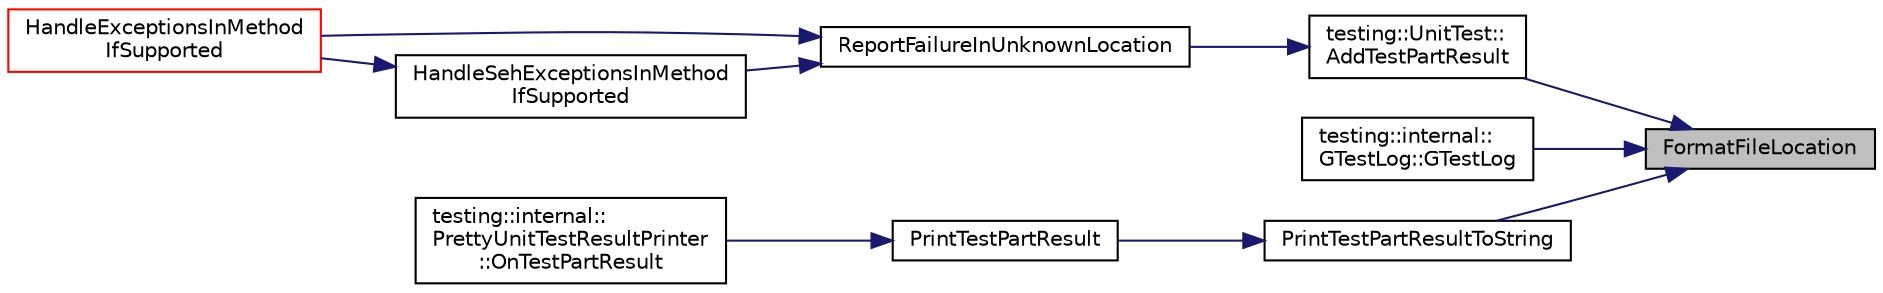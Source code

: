 digraph "FormatFileLocation"
{
 // INTERACTIVE_SVG=YES
 // LATEX_PDF_SIZE
  bgcolor="transparent";
  edge [fontname="Helvetica",fontsize="10",labelfontname="Helvetica",labelfontsize="10"];
  node [fontname="Helvetica",fontsize="10",shape=record];
  rankdir="RL";
  Node1 [label="FormatFileLocation",height=0.2,width=0.4,color="black", fillcolor="grey75", style="filled", fontcolor="black",tooltip=" "];
  Node1 -> Node2 [dir="back",color="midnightblue",fontsize="10",style="solid",fontname="Helvetica"];
  Node2 [label="testing::UnitTest::\lAddTestPartResult",height=0.2,width=0.4,color="black",URL="$d5/d21/classtesting_1_1UnitTest_ac9d74c9edbbc9f363be7633138e7ab7f.html#ac9d74c9edbbc9f363be7633138e7ab7f",tooltip=" "];
  Node2 -> Node3 [dir="back",color="midnightblue",fontsize="10",style="solid",fontname="Helvetica"];
  Node3 [label="ReportFailureInUnknownLocation",height=0.2,width=0.4,color="black",URL="$d0/da7/namespacetesting_1_1internal_a4fdfe94b1ad045e6e66e6227dd0d130d.html#a4fdfe94b1ad045e6e66e6227dd0d130d",tooltip=" "];
  Node3 -> Node4 [dir="back",color="midnightblue",fontsize="10",style="solid",fontname="Helvetica"];
  Node4 [label="HandleExceptionsInMethod\lIfSupported",height=0.2,width=0.4,color="red",URL="$d0/da7/namespacetesting_1_1internal_addb2ed165b92b74e25fe9ebe9e46b9f9.html#addb2ed165b92b74e25fe9ebe9e46b9f9",tooltip=" "];
  Node3 -> Node10 [dir="back",color="midnightblue",fontsize="10",style="solid",fontname="Helvetica"];
  Node10 [label="HandleSehExceptionsInMethod\lIfSupported",height=0.2,width=0.4,color="black",URL="$d0/da7/namespacetesting_1_1internal_ac5293b438139ef7ed05cb7fcaaf63545.html#ac5293b438139ef7ed05cb7fcaaf63545",tooltip=" "];
  Node10 -> Node4 [dir="back",color="midnightblue",fontsize="10",style="solid",fontname="Helvetica"];
  Node1 -> Node11 [dir="back",color="midnightblue",fontsize="10",style="solid",fontname="Helvetica"];
  Node11 [label="testing::internal::\lGTestLog::GTestLog",height=0.2,width=0.4,color="black",URL="$da/d59/classtesting_1_1internal_1_1GTestLog_a42659176d108d5be556dc5b2d7052cbd.html#a42659176d108d5be556dc5b2d7052cbd",tooltip=" "];
  Node1 -> Node12 [dir="back",color="midnightblue",fontsize="10",style="solid",fontname="Helvetica"];
  Node12 [label="PrintTestPartResultToString",height=0.2,width=0.4,color="black",URL="$d0/da7/namespacetesting_1_1internal_ada13cbf91139f0809a5a31ea2594c1ad.html#ada13cbf91139f0809a5a31ea2594c1ad",tooltip=" "];
  Node12 -> Node13 [dir="back",color="midnightblue",fontsize="10",style="solid",fontname="Helvetica"];
  Node13 [label="PrintTestPartResult",height=0.2,width=0.4,color="black",URL="$d0/da7/namespacetesting_1_1internal_ac844b3d05dd6f665f72e2a1cec1872ba.html#ac844b3d05dd6f665f72e2a1cec1872ba",tooltip=" "];
  Node13 -> Node14 [dir="back",color="midnightblue",fontsize="10",style="solid",fontname="Helvetica"];
  Node14 [label="testing::internal::\lPrettyUnitTestResultPrinter\l::OnTestPartResult",height=0.2,width=0.4,color="black",URL="$d6/d49/classtesting_1_1internal_1_1PrettyUnitTestResultPrinter_ad655f93fa60c0aeb7be4f44edeb10e0f.html#ad655f93fa60c0aeb7be4f44edeb10e0f",tooltip=" "];
}
